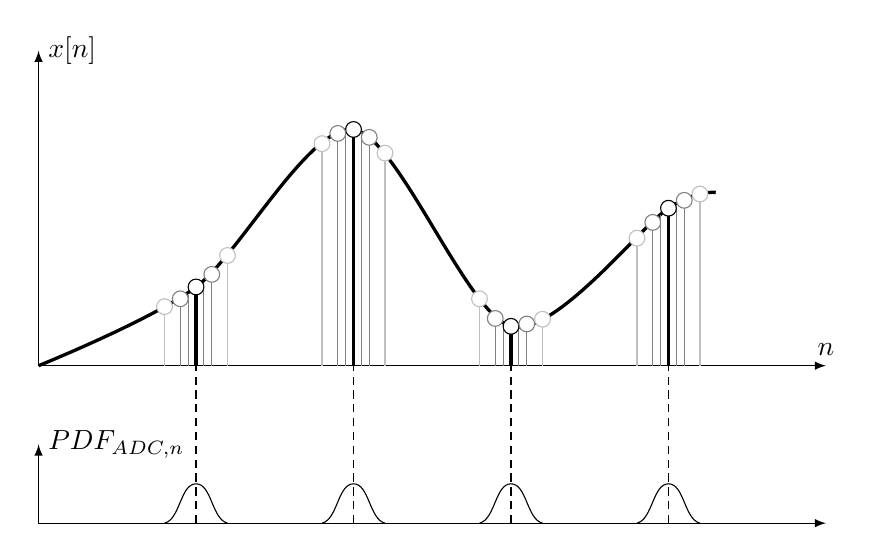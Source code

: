 \usetikzlibrary{arrows.meta}
\begin{tikzpicture}[scale=1]
\usetikzlibrary{positioning}

\draw[latex-latex] (0,4) -- (0,0) -- (10,0);

\draw[very thick] plot [smooth] coordinates {(0,0) (2,1) (4,3) (6,0.5) (8,2) (8.6,2.2)};

\begin{scope}[shift={(2,0)}]
\draw[gray] (0.1,0) -- (0.1,1);
\draw[gray] (-0.1,0) -- (-0.1,0.9);
\draw[very thick] (0,0) -- (0,1);
\draw[fill=white] (0,1) circle (0.1);
\draw[gray] (0.2,0) -- (0.2,1.2);
\draw[fill=white,draw=gray] (0.2,1.16) circle (0.1);
\draw[gray] (-0.2,0) -- (-0.2,0.85);
\draw[fill=white,draw=gray] (-0.2,0.85) circle (0.1);
\draw[gray!50] (0.4,0) -- (0.4,1.4);
\draw[fill=white,draw=gray!50] (0.4,1.4) circle (0.1);
\draw[gray!50] (-0.4,0) -- (-0.4,0.7);
\draw[fill=white,draw=gray!50] (-0.4,0.75) circle (0.1);
\end{scope}
\begin{scope}[shift={(4,0)}]
\draw[gray] (0.1,0) -- (0.1,3);
\draw[gray] (-0.1,0) -- (-0.1,3);
\draw[very thick] (0,0) -- (0,3);
\draw[fill=white] (0,3) circle (0.1);
\draw[gray] (0.2,0) -- (0.2,2.9);
\draw[fill=white,draw=gray] (0.2,2.9) circle (0.1);
\draw[gray] (-0.2,0) -- (-0.2,2.95);
\draw[fill=white,draw=gray] (-0.2,2.95) circle (0.1);
\draw[gray!50] (0.4,0) -- (0.4,2.75);
\draw[fill=white,draw=gray!50] (0.4,2.7) circle (0.1);
\draw[gray!50] (-0.4,0) -- (-0.4,2.8);
\draw[fill=white,draw=gray!50] (-0.4,2.82) circle (0.1);
\end{scope}
\begin{scope}[shift={(6,0)}]
\draw[gray] (0.1,0) -- (0.1,0.5);
\draw[gray] (-0.1,0) -- (-0.1,0.5);
\draw[very thick] (0,0) -- (0,0.5);
\draw[fill=white] (0,0.5) circle (0.1);
\draw[gray] (0.2,0) -- (0.2,0.53);
\draw[fill=white,draw=gray] (0.2,0.53) circle (0.1);
\draw[gray] (-0.2,0) -- (-0.2,0.6);
\draw[fill=white,draw=gray] (-0.2,0.6) circle (0.1);
\draw[gray!50] (0.4,0) -- (0.4,0.59);
\draw[fill=white,draw=gray!50] (0.4,0.59) circle (0.1);
\draw[gray!50] (-0.4,0) -- (-0.4,0.85);
\draw[fill=white,draw=gray!50] (-0.4,0.85) circle (0.1);
\end{scope}
\begin{scope}[shift={(8,0)}]
\draw[gray] (0.1,0) -- (0.1,2);
\draw[gray] (-0.1,0) -- (-0.1,1.91);
\draw[very thick] (0,0) -- (0,2);
\draw[fill=white] (0,2) circle (0.1);
\draw[gray] (0.2,0) -- (0.2,2.1);
\draw[fill=white,draw=gray] (0.2,2.1) circle (0.1);
\draw[gray] (-0.2,0) -- (-0.2,1.78);
\draw[fill=white,draw=gray] (-0.2,1.82) circle (0.1);
\draw[gray!50] (0.4,0) -- (0.4,2.2);
\draw[fill=white,draw=gray!50] (0.4,2.18) circle (0.1);
\draw[gray!50] (-0.4,0) -- (-0.4,1.57);
\draw[fill=white,draw=gray!50] (-0.4,1.62) circle (0.1);
\end{scope}

\node[anchor=south] (n) at (10,0) {$n$};
\node[anchor=west] (xn) at (0,4) {$x[n]$};


\draw[latex-latex] (0,-1) -- (0,-2) -- (10,-2);
\begin{scope}[shift={(2,-2)}]
\draw[densely dashed] (0,0) -- (0,2);
\draw[] (-0.4,0) .. controls (-0.2,0.05) and (-0.2,0.5) .. (0,0.5) .. controls (0.2,0.5) and (0.2,0.05) .. (0.4,0);
\end{scope}
\begin{scope}[shift={(4,-2)}]
\draw[densely dashed] (0,0) -- (0,2);
\draw[] (-0.4,0) .. controls (-0.2,0.05) and (-0.2,0.5) .. (0,0.5) .. controls (0.2,0.5) and (0.2,0.05) .. (0.4,0);
\end{scope}
\begin{scope}[shift={(6,-2)}]
\draw[densely dashed] (0,0) -- (0,2);
\draw[] (-0.4,0) .. controls (-0.2,0.05) and (-0.2,0.5) .. (0,0.5) .. controls (0.2,0.5) and (0.2,0.05) .. (0.4,0);
\end{scope}
\begin{scope}[shift={(8,-2)}]
\draw[densely dashed] (0,0) -- (0,2);
\draw[] (-0.4,0) .. controls (-0.2,0.05) and (-0.2,0.5) .. (0,0.5) .. controls (0.2,0.5) and (0.2,0.05) .. (0.4,0);

\end{scope}

\node[anchor=west] (pdf) at (0,-1) {$PDF_{ADC,n}$};

\end{tikzpicture}
